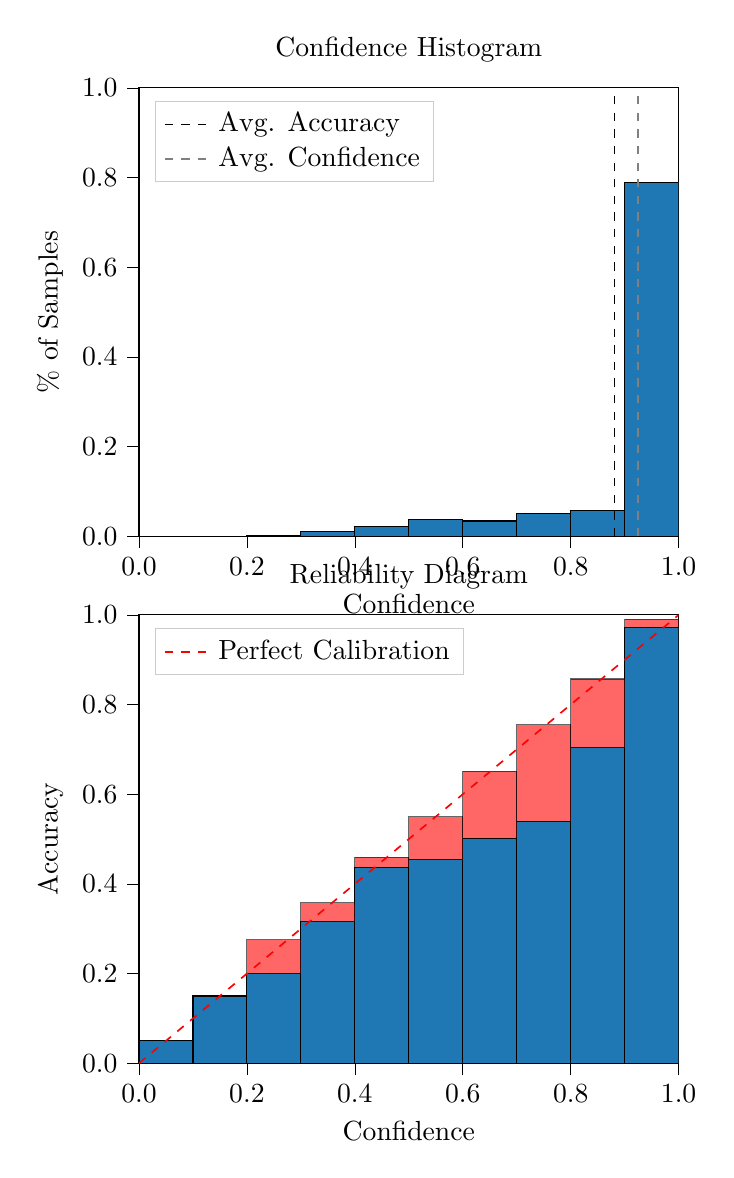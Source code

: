 % This file was created by tikzplotlib v0.9.8.
\begin{tikzpicture}

\definecolor{color0}{rgb}{0.122,0.467,0.706}

\begin{groupplot}[group style={group size=1 by 2}]
\nextgroupplot[
legend cell align={left},
legend style={
  fill opacity=0.8,
  draw opacity=1,
  text opacity=1,
  at={(0.03,0.97)},
  anchor=north west,
  draw=white!80!black
},
tick align=outside,
tick pos=left,
title={Confidence Histogram},
x grid style={white!69.02!black},
xlabel={Confidence},
xmin=0, xmax=1,
xtick style={color=black},
xtick={0,0.2,0.4,0.6,0.8,1},
xticklabels={0.0,0.2,0.4,0.6,0.8,1.0},
y grid style={white!69.02!black},
ylabel={\% of Samples},
ymin=0, ymax=1,
ytick style={color=black},
ytick={0,0.2,0.4,0.6,0.8,1},
yticklabels={0.0,0.2,0.4,0.6,0.8,1.0}
]
\draw[draw=black,fill=color0] (axis cs:-6.939e-18,0) rectangle (axis cs:0.1,0);
\draw[draw=black,fill=color0] (axis cs:0.1,0) rectangle (axis cs:0.2,0);
\draw[draw=black,fill=color0] (axis cs:0.2,0) rectangle (axis cs:0.3,0.001);
\draw[draw=black,fill=color0] (axis cs:0.3,0) rectangle (axis cs:0.4,0.01);
\draw[draw=black,fill=color0] (axis cs:0.4,0) rectangle (axis cs:0.5,0.022);
\draw[draw=black,fill=color0] (axis cs:0.5,0) rectangle (axis cs:0.6,0.037);
\draw[draw=black,fill=color0] (axis cs:0.6,0) rectangle (axis cs:0.7,0.034);
\draw[draw=black,fill=color0] (axis cs:0.7,0) rectangle (axis cs:0.8,0.051);
\draw[draw=black,fill=color0] (axis cs:0.8,0) rectangle (axis cs:0.9,0.057);
\draw[draw=black,fill=color0] (axis cs:0.9,0) rectangle (axis cs:1,0.789);
\addplot [semithick, black, dashed]
table {%
0.881 0
0.881 1
};
\addlegendentry{Avg. Accuracy}
\addplot [semithick, white!50.196!black, dashed]
table {%
0.925 0
0.925 1
};
\addlegendentry{Avg. Confidence}

\nextgroupplot[
legend cell align={left},
legend style={
  fill opacity=0.8,
  draw opacity=1,
  text opacity=1,
  at={(0.03,0.97)},
  anchor=north west,
  draw=white!80!black
},
tick align=outside,
tick pos=left,
title={Reliability Diagram},
x grid style={white!69.02!black},
xlabel={Confidence},
xmin=0, xmax=1,
xtick style={color=black},
xtick={0,0.2,0.4,0.6,0.8,1},
xticklabels={0.0,0.2,0.4,0.6,0.8,1.0},
y grid style={white!69.02!black},
ylabel={Accuracy},
ymin=0, ymax=1,
ytick style={color=black},
ytick={0,0.2,0.4,0.6,0.8,1},
yticklabels={0.0,0.2,0.4,0.6,0.8,1.0}
]
\draw[draw=black,fill=color0] (axis cs:-6.939e-18,0) rectangle (axis cs:0.1,0.05);
\draw[draw=black,fill=color0] (axis cs:0.1,0) rectangle (axis cs:0.2,0.15);
\draw[draw=black,fill=color0] (axis cs:0.2,0) rectangle (axis cs:0.3,0.2);
\draw[draw=black,fill=color0] (axis cs:0.3,0) rectangle (axis cs:0.4,0.316);
\draw[draw=black,fill=color0] (axis cs:0.4,0) rectangle (axis cs:0.5,0.437);
\draw[draw=black,fill=color0] (axis cs:0.5,0) rectangle (axis cs:0.6,0.454);
\draw[draw=black,fill=color0] (axis cs:0.6,0) rectangle (axis cs:0.7,0.502);
\draw[draw=black,fill=color0] (axis cs:0.7,0) rectangle (axis cs:0.8,0.54);
\draw[draw=black,fill=color0] (axis cs:0.8,0) rectangle (axis cs:0.9,0.704);
\draw[draw=black,fill=color0] (axis cs:0.9,0) rectangle (axis cs:1,0.972);
\draw[draw=black,fill=red,opacity=0.6] (axis cs:-6.939e-18,0.05) rectangle (axis cs:0.1,0.05);
\draw[draw=black,fill=red,opacity=0.6] (axis cs:0.1,0.15) rectangle (axis cs:0.2,0.15);
\draw[draw=black,fill=red,opacity=0.6] (axis cs:0.2,0.2) rectangle (axis cs:0.3,0.276);
\draw[draw=black,fill=red,opacity=0.6] (axis cs:0.3,0.316) rectangle (axis cs:0.4,0.358);
\draw[draw=black,fill=red,opacity=0.6] (axis cs:0.4,0.437) rectangle (axis cs:0.5,0.459);
\draw[draw=black,fill=red,opacity=0.6] (axis cs:0.5,0.454) rectangle (axis cs:0.6,0.55);
\draw[draw=black,fill=red,opacity=0.6] (axis cs:0.6,0.502) rectangle (axis cs:0.7,0.651);
\draw[draw=black,fill=red,opacity=0.6] (axis cs:0.7,0.54) rectangle (axis cs:0.8,0.755);
\draw[draw=black,fill=red,opacity=0.6] (axis cs:0.8,0.704) rectangle (axis cs:0.9,0.857);
\draw[draw=black,fill=red,opacity=0.6] (axis cs:0.9,0.972) rectangle (axis cs:1,0.99);
\addplot [semithick, red, dashed]
table {%
0 0
1 1
};
\addlegendentry{Perfect Calibration}
\end{groupplot}

\end{tikzpicture}
